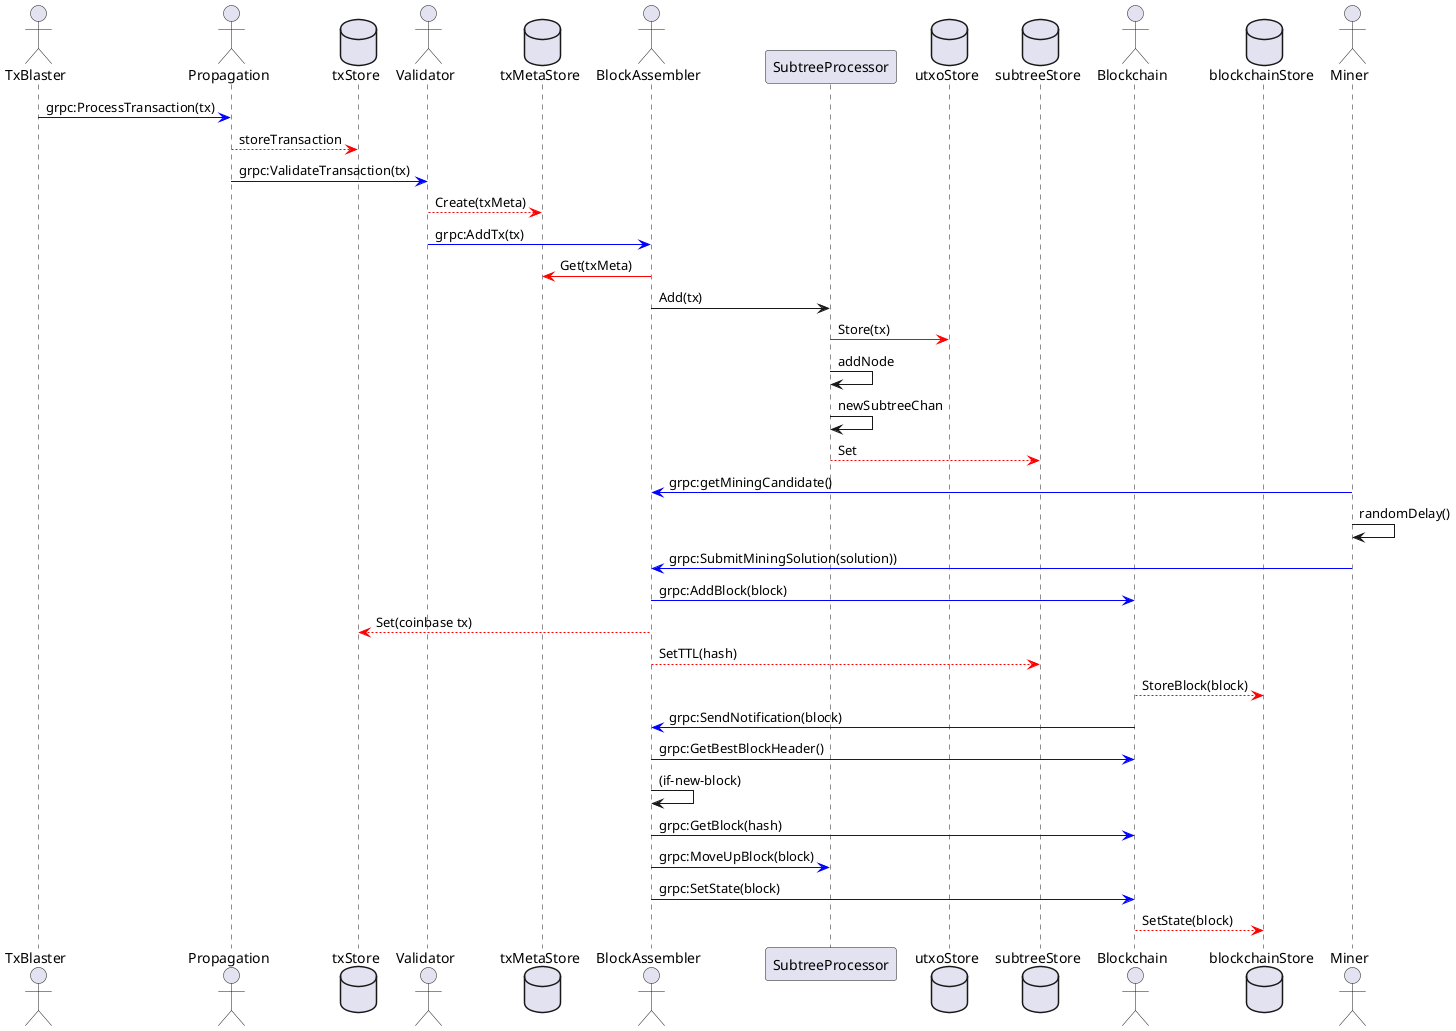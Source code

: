 @startuml overview
actor TxBlaster
actor Propagation
database txStore
actor Validator
database txMetaStore
actor BlockAssembler
participant SubtreeProcessor
database utxoStore
database subtreeStore
Actor Blockchain
database blockchainStore
actor Miner

TxBlaster -[#blue]> Propagation : grpc:ProcessTransaction(tx)
Propagation -[#red]-> txStore: storeTransaction
Propagation -[#blue]> Validator: grpc:ValidateTransaction(tx)

Validator -[#red]-> txMetaStore: Create(txMeta)
Validator -[#blue]> BlockAssembler: grpc:AddTx(tx)

BlockAssembler -[#red]> txMetaStore: Get(txMeta)
BlockAssembler -> SubtreeProcessor: Add(tx)
SubtreeProcessor -[#red]> utxoStore: Store(tx)
SubtreeProcessor -> SubtreeProcessor : addNode
SubtreeProcessor -> SubtreeProcessor : newSubtreeChan
SubtreeProcessor -[#red]-> subtreeStore : Set



Miner -[#blue]> BlockAssembler : grpc:getMiningCandidate()
Miner -> Miner : randomDelay()
Miner -[#blue]> BlockAssembler : grpc:SubmitMiningSolution(solution))

BlockAssembler -[#blue]> Blockchain : grpc:AddBlock(block)
BlockAssembler -[#red]-> txStore : Set(coinbase tx)
BlockAssembler -[#red]-> subtreeStore : SetTTL(hash)
Blockchain -[#red]-> blockchainStore : StoreBlock(block)
Blockchain -[#blue]> BlockAssembler : grpc:SendNotification(block)
BlockAssembler -[#blue]> Blockchain : grpc:GetBestBlockHeader()
BlockAssembler -> BlockAssembler : (if-new-block)
BlockAssembler -[#blue]> Blockchain : grpc:GetBlock(hash)
BlockAssembler -[#blue]> SubtreeProcessor : grpc:MoveUpBlock(block)
BlockAssembler -[#blue]> Blockchain : grpc:SetState(block)
Blockchain -[#red]-> blockchainStore : SetState(block)


@enduml
